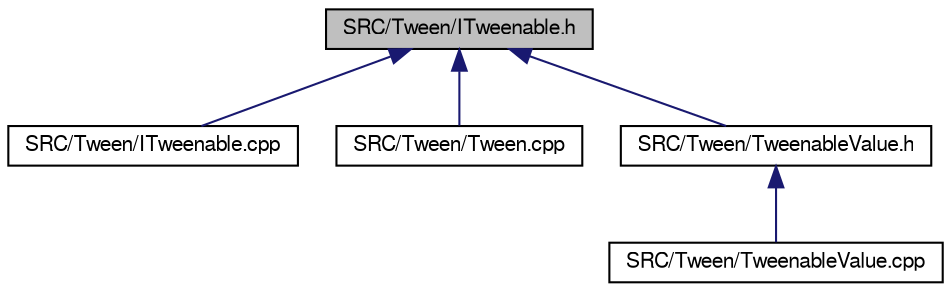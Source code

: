 digraph "SRC/Tween/ITweenable.h"
{
  bgcolor="transparent";
  edge [fontname="FreeSans",fontsize="10",labelfontname="FreeSans",labelfontsize="10"];
  node [fontname="FreeSans",fontsize="10",shape=record];
  Node1 [label="SRC/Tween/ITweenable.h",height=0.2,width=0.4,color="black", fillcolor="grey75", style="filled" fontcolor="black"];
  Node1 -> Node2 [dir="back",color="midnightblue",fontsize="10",style="solid",fontname="FreeSans"];
  Node2 [label="SRC/Tween/ITweenable.cpp",height=0.2,width=0.4,color="black",URL="$d7/d83/ITweenable_8cpp.html"];
  Node1 -> Node3 [dir="back",color="midnightblue",fontsize="10",style="solid",fontname="FreeSans"];
  Node3 [label="SRC/Tween/Tween.cpp",height=0.2,width=0.4,color="black",URL="$d5/d8d/Tween_8cpp.html"];
  Node1 -> Node4 [dir="back",color="midnightblue",fontsize="10",style="solid",fontname="FreeSans"];
  Node4 [label="SRC/Tween/TweenableValue.h",height=0.2,width=0.4,color="black",URL="$df/d33/TweenableValue_8h.html"];
  Node4 -> Node5 [dir="back",color="midnightblue",fontsize="10",style="solid",fontname="FreeSans"];
  Node5 [label="SRC/Tween/TweenableValue.cpp",height=0.2,width=0.4,color="black",URL="$d1/dbe/TweenableValue_8cpp.html"];
}
